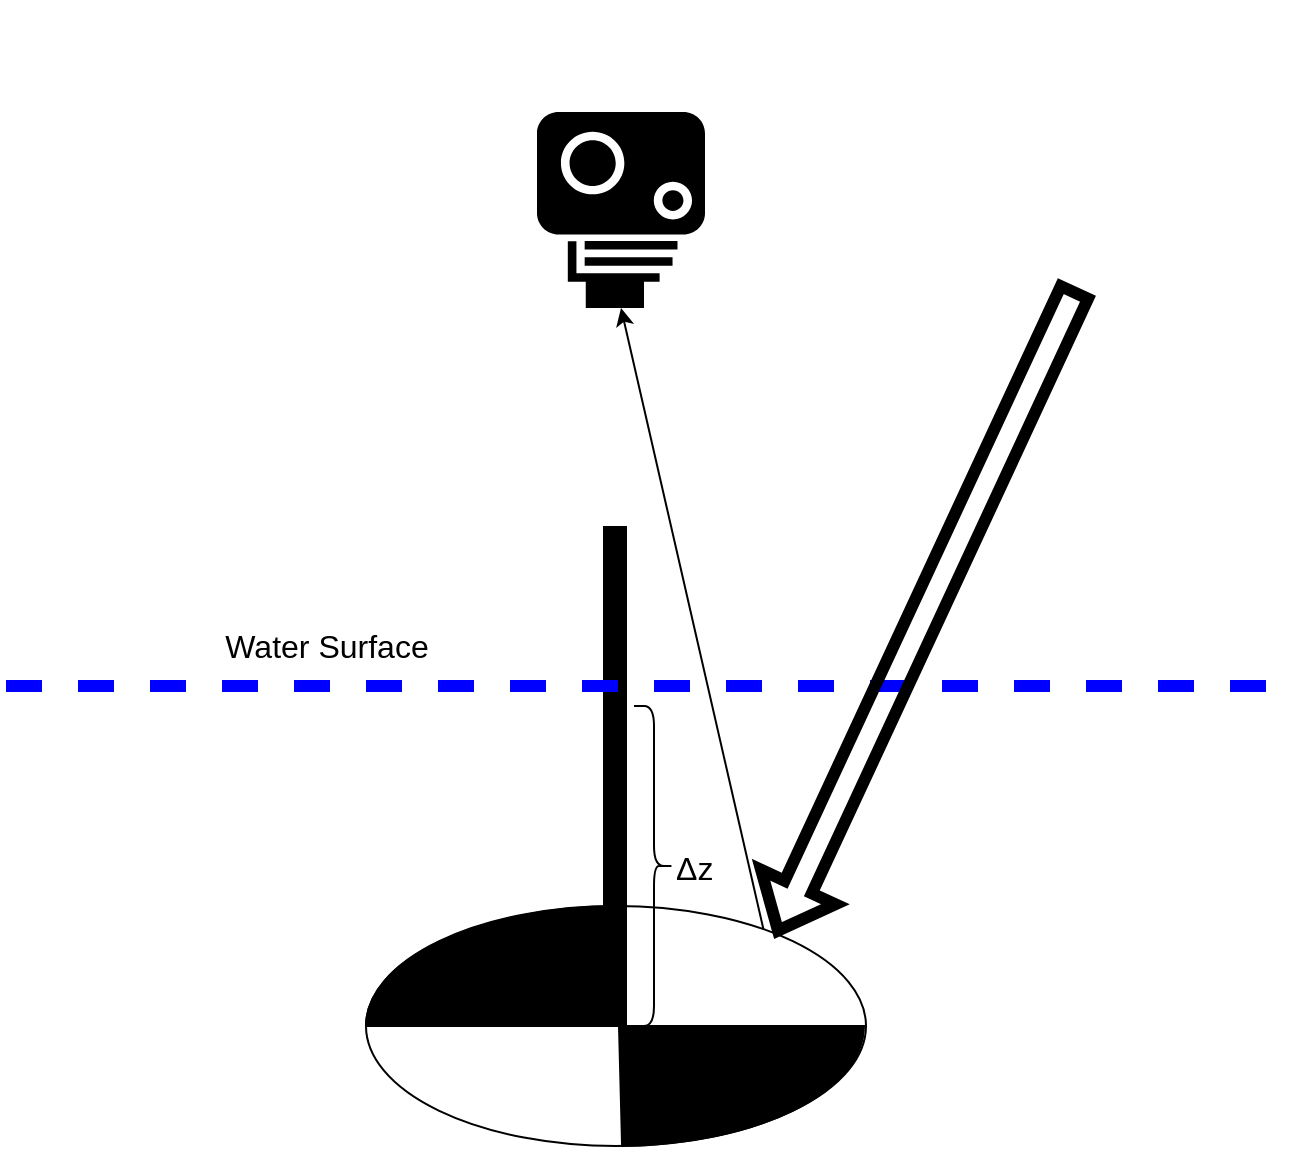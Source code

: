 <mxfile version="16.2.6" type="device"><diagram id="4gunxGNcOqAKrQzBJDMx" name="Page-1"><mxGraphModel dx="1158" dy="2604" grid="1" gridSize="10" guides="1" tooltips="1" connect="1" arrows="1" fold="1" page="1" pageScale="1" pageWidth="827" pageHeight="1169" math="0" shadow="0"><root><mxCell id="0"/><mxCell id="1" parent="0"/><mxCell id="l3Uu0-RZ_nudHO4pfUp--7" value="" style="group" vertex="1" connectable="0" parent="1"><mxGeometry x="280" y="410" width="255" height="120" as="geometry"/></mxCell><mxCell id="l3Uu0-RZ_nudHO4pfUp--6" value="" style="ellipse;whiteSpace=wrap;html=1;fillColor=#FFFFFF;" vertex="1" parent="l3Uu0-RZ_nudHO4pfUp--7"><mxGeometry width="250" height="120" as="geometry"/></mxCell><mxCell id="l3Uu0-RZ_nudHO4pfUp--3" value="" style="verticalLabelPosition=bottom;verticalAlign=top;html=1;shape=mxgraph.basic.pie;startAngle=0.75;endAngle=0.998;fillColor=#000000;" vertex="1" parent="l3Uu0-RZ_nudHO4pfUp--7"><mxGeometry width="255" height="120" as="geometry"/></mxCell><mxCell id="l3Uu0-RZ_nudHO4pfUp--4" value="" style="verticalLabelPosition=bottom;verticalAlign=top;html=1;shape=mxgraph.basic.pie;startAngle=0.75;endAngle=0.998;fillColor=#000000;rotation=-180;" vertex="1" parent="l3Uu0-RZ_nudHO4pfUp--7"><mxGeometry x="4" width="245" height="120" as="geometry"/></mxCell><mxCell id="l3Uu0-RZ_nudHO4pfUp--8" value="" style="endArrow=none;html=1;rounded=0;strokeWidth=12;" edge="1" parent="1"><mxGeometry width="50" height="50" relative="1" as="geometry"><mxPoint x="404.5" y="470" as="sourcePoint"/><mxPoint x="404.5" y="220" as="targetPoint"/></mxGeometry></mxCell><mxCell id="l3Uu0-RZ_nudHO4pfUp--9" value="" style="endArrow=none;dashed=1;html=1;rounded=0;strokeWidth=6;strokeColor=#0000FF;" edge="1" parent="1"><mxGeometry width="50" height="50" relative="1" as="geometry"><mxPoint x="100" y="300" as="sourcePoint"/><mxPoint x="740" y="300" as="targetPoint"/></mxGeometry></mxCell><mxCell id="l3Uu0-RZ_nudHO4pfUp--10" value="&lt;font style=&quot;font-size: 16px&quot;&gt;Water Surface&lt;/font&gt;" style="edgeLabel;html=1;align=center;verticalAlign=middle;resizable=0;points=[];" vertex="1" connectable="0" parent="l3Uu0-RZ_nudHO4pfUp--9"><mxGeometry x="0.303" y="1" relative="1" as="geometry"><mxPoint x="-257" y="-19" as="offset"/></mxGeometry></mxCell><mxCell id="l3Uu0-RZ_nudHO4pfUp--11" value="" style="shape=curlyBracket;whiteSpace=wrap;html=1;rounded=1;flipH=1;fontSize=16;fillColor=#FFFFFF;" vertex="1" parent="1"><mxGeometry x="414" y="310" width="20" height="160" as="geometry"/></mxCell><mxCell id="l3Uu0-RZ_nudHO4pfUp--12" value="&lt;p class=&quot;MsoNormal&quot;&gt;&lt;span lang=&quot;EN-US&quot;&gt;&lt;font style=&quot;font-size: 16px&quot;&gt;Δz&lt;/font&gt;&lt;/span&gt;&lt;/p&gt;" style="text;html=1;strokeColor=none;fillColor=none;spacing=5;spacingTop=-20;whiteSpace=wrap;overflow=hidden;rounded=0;labelBackgroundColor=none;" vertex="1" parent="1"><mxGeometry x="430" y="380" width="30" height="20" as="geometry"/></mxCell><mxCell id="l3Uu0-RZ_nudHO4pfUp--13" value="" style="shape=mxgraph.signs.tech.camera_1;html=1;pointerEvents=1;fillColor=#000000;strokeColor=none;verticalLabelPosition=bottom;verticalAlign=top;align=center;rotation=90;" vertex="1" parent="1"><mxGeometry x="358.5" y="20" width="98" height="84" as="geometry"/></mxCell><mxCell id="l3Uu0-RZ_nudHO4pfUp--14" value="" style="shape=image;html=1;verticalAlign=top;verticalLabelPosition=bottom;labelBackgroundColor=#ffffff;imageAspect=0;aspect=fixed;image=https://cdn0.iconfinder.com/data/icons/phosphor-light-vol-2/256/flashlight-light-128.png;rotation=-152;" vertex="1" parent="1"><mxGeometry x="601.5" y="-20" width="128" height="128" as="geometry"/></mxCell><mxCell id="l3Uu0-RZ_nudHO4pfUp--15" value="" style="shape=flexArrow;endArrow=classic;html=1;rounded=0;fontSize=16;strokeColor=#000000;strokeWidth=6;movable=1;resizable=1;rotatable=1;deletable=1;editable=1;connectable=1;entryX=0.819;entryY=0.125;entryDx=0;entryDy=0;entryPerimeter=0;exitX=0.5;exitY=0;exitDx=0;exitDy=0;" edge="1" parent="1" source="l3Uu0-RZ_nudHO4pfUp--14" target="l3Uu0-RZ_nudHO4pfUp--6"><mxGeometry width="50" height="50" relative="1" as="geometry"><mxPoint x="630" y="90" as="sourcePoint"/><mxPoint x="500" y="390" as="targetPoint"/></mxGeometry></mxCell><mxCell id="l3Uu0-RZ_nudHO4pfUp--16" value="" style="endArrow=classic;html=1;rounded=0;entryX=1;entryY=0.5;entryDx=0;entryDy=0;entryPerimeter=0;exitX=0.795;exitY=0.098;exitDx=0;exitDy=0;exitPerimeter=0;" edge="1" parent="1" source="l3Uu0-RZ_nudHO4pfUp--6" target="l3Uu0-RZ_nudHO4pfUp--13"><mxGeometry width="50" height="50" relative="1" as="geometry"><mxPoint x="450" y="410" as="sourcePoint"/><mxPoint x="130" y="480" as="targetPoint"/></mxGeometry></mxCell></root></mxGraphModel></diagram></mxfile>